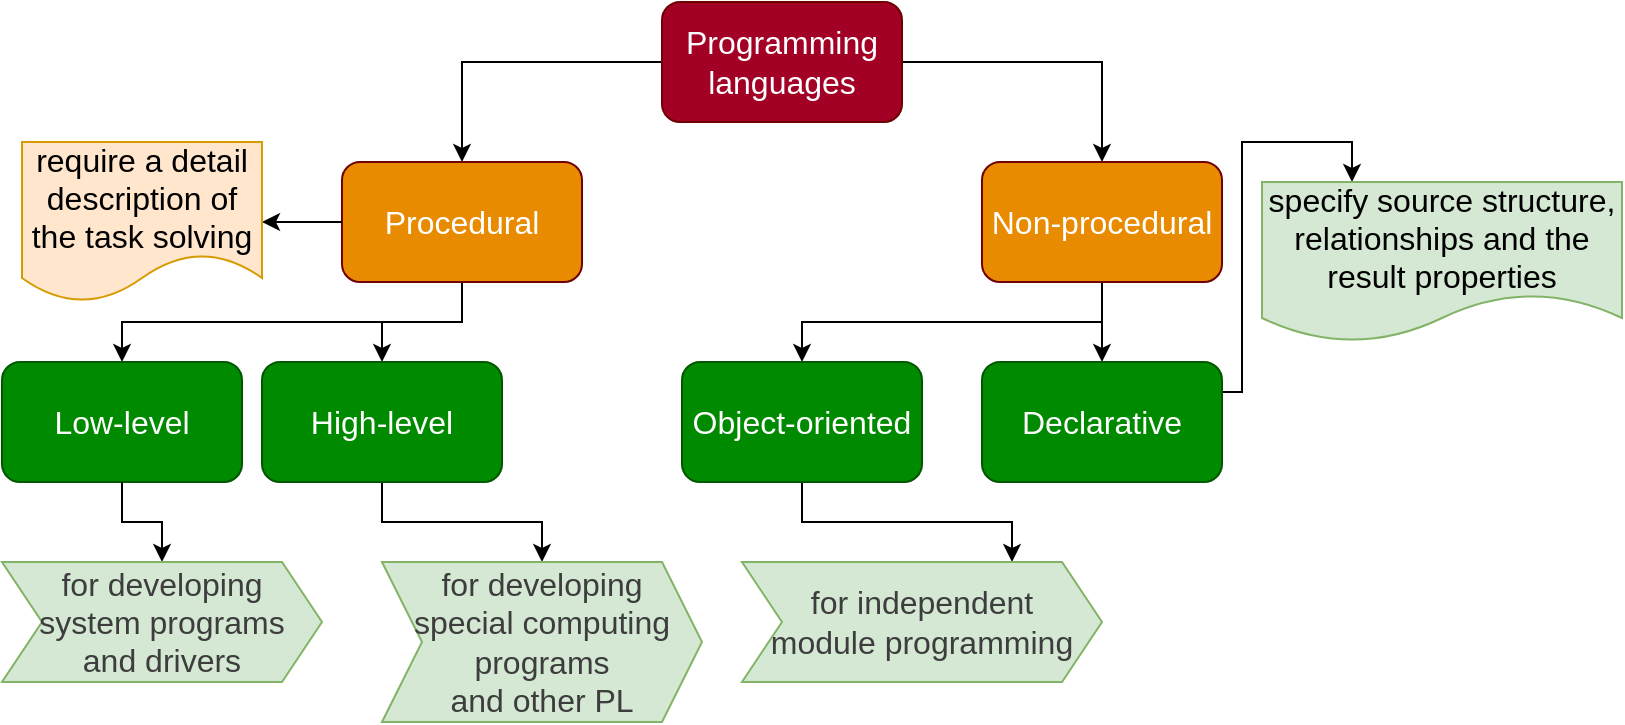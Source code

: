 <mxfile version="13.7.3" type="github">
  <diagram id="tOd1ITvcoNVIFTv6Ri5O" name="Page-1">
    <mxGraphModel dx="782" dy="380" grid="1" gridSize="10" guides="1" tooltips="1" connect="1" arrows="1" fold="1" page="1" pageScale="1" pageWidth="1169" pageHeight="1654" math="0" shadow="0">
      <root>
        <mxCell id="0" />
        <mxCell id="1" parent="0" />
        <mxCell id="wlVTKSUEh0EewYj-KUEl-8" style="edgeStyle=orthogonalEdgeStyle;rounded=0;orthogonalLoop=1;jettySize=auto;html=1;exitX=0;exitY=0.5;exitDx=0;exitDy=0;fontFamily=Helvetica;fontSize=16;" edge="1" parent="1" source="wlVTKSUEh0EewYj-KUEl-1" target="wlVTKSUEh0EewYj-KUEl-4">
          <mxGeometry relative="1" as="geometry" />
        </mxCell>
        <mxCell id="wlVTKSUEh0EewYj-KUEl-9" style="edgeStyle=orthogonalEdgeStyle;rounded=0;orthogonalLoop=1;jettySize=auto;html=1;exitX=1;exitY=0.5;exitDx=0;exitDy=0;entryX=0.5;entryY=0;entryDx=0;entryDy=0;fontFamily=Helvetica;fontSize=16;" edge="1" parent="1" source="wlVTKSUEh0EewYj-KUEl-1" target="wlVTKSUEh0EewYj-KUEl-5">
          <mxGeometry relative="1" as="geometry" />
        </mxCell>
        <mxCell id="wlVTKSUEh0EewYj-KUEl-1" value="Programming languages" style="rounded=1;whiteSpace=wrap;html=1;fontSize=16;fillColor=#a20025;strokeColor=#6F0000;fontColor=#ffffff;" vertex="1" parent="1">
          <mxGeometry x="360" y="120" width="120" height="60" as="geometry" />
        </mxCell>
        <mxCell id="wlVTKSUEh0EewYj-KUEl-15" style="edgeStyle=orthogonalEdgeStyle;rounded=0;orthogonalLoop=1;jettySize=auto;html=1;exitX=0.5;exitY=1;exitDx=0;exitDy=0;entryX=0.5;entryY=0;entryDx=0;entryDy=0;fontFamily=Helvetica;fontSize=16;" edge="1" parent="1" source="wlVTKSUEh0EewYj-KUEl-4" target="wlVTKSUEh0EewYj-KUEl-14">
          <mxGeometry relative="1" as="geometry" />
        </mxCell>
        <mxCell id="wlVTKSUEh0EewYj-KUEl-18" style="edgeStyle=orthogonalEdgeStyle;rounded=0;orthogonalLoop=1;jettySize=auto;html=1;exitX=0.5;exitY=1;exitDx=0;exitDy=0;entryX=0.5;entryY=0;entryDx=0;entryDy=0;fontFamily=Helvetica;fontSize=16;" edge="1" parent="1" source="wlVTKSUEh0EewYj-KUEl-4" target="wlVTKSUEh0EewYj-KUEl-17">
          <mxGeometry relative="1" as="geometry" />
        </mxCell>
        <mxCell id="wlVTKSUEh0EewYj-KUEl-4" value="Procedural" style="rounded=1;whiteSpace=wrap;html=1;fontSize=16;strokeColor=#6F0000;fontColor=#ffffff;fillColor=#E88B00;" vertex="1" parent="1">
          <mxGeometry x="200" y="200" width="120" height="60" as="geometry" />
        </mxCell>
        <mxCell id="wlVTKSUEh0EewYj-KUEl-36" style="edgeStyle=orthogonalEdgeStyle;rounded=0;orthogonalLoop=1;jettySize=auto;html=1;exitX=0.5;exitY=1;exitDx=0;exitDy=0;entryX=0.5;entryY=0;entryDx=0;entryDy=0;fontFamily=Helvetica;fontSize=16;" edge="1" parent="1" source="wlVTKSUEh0EewYj-KUEl-5" target="wlVTKSUEh0EewYj-KUEl-34">
          <mxGeometry relative="1" as="geometry" />
        </mxCell>
        <mxCell id="wlVTKSUEh0EewYj-KUEl-37" style="edgeStyle=orthogonalEdgeStyle;rounded=0;orthogonalLoop=1;jettySize=auto;html=1;exitX=0.5;exitY=1;exitDx=0;exitDy=0;entryX=0.5;entryY=0;entryDx=0;entryDy=0;fontFamily=Helvetica;fontSize=16;" edge="1" parent="1" source="wlVTKSUEh0EewYj-KUEl-5" target="wlVTKSUEh0EewYj-KUEl-35">
          <mxGeometry relative="1" as="geometry" />
        </mxCell>
        <mxCell id="wlVTKSUEh0EewYj-KUEl-5" value="Non-procedural" style="rounded=1;whiteSpace=wrap;html=1;fontSize=16;strokeColor=#6F0000;fontColor=#ffffff;fillColor=#E88B00;" vertex="1" parent="1">
          <mxGeometry x="520" y="200" width="120" height="60" as="geometry" />
        </mxCell>
        <mxCell id="wlVTKSUEh0EewYj-KUEl-12" style="edgeStyle=orthogonalEdgeStyle;rounded=0;orthogonalLoop=1;jettySize=auto;html=1;exitX=0;exitY=0.5;exitDx=0;exitDy=0;entryX=1;entryY=0.5;entryDx=0;entryDy=0;fontFamily=Helvetica;fontSize=16;" edge="1" parent="1" target="wlVTKSUEh0EewYj-KUEl-13" source="wlVTKSUEh0EewYj-KUEl-4">
          <mxGeometry relative="1" as="geometry">
            <mxPoint x="200" y="230" as="sourcePoint" />
          </mxGeometry>
        </mxCell>
        <mxCell id="wlVTKSUEh0EewYj-KUEl-13" value="require a detail description of the task solving" style="shape=document;whiteSpace=wrap;html=1;boundedLbl=1;fontFamily=Helvetica;fontSize=16;strokeColor=#d79b00;fillColor=#ffe6cc;" vertex="1" parent="1">
          <mxGeometry x="40" y="190" width="120" height="80" as="geometry" />
        </mxCell>
        <mxCell id="wlVTKSUEh0EewYj-KUEl-14" value="Low-level" style="rounded=1;whiteSpace=wrap;html=1;fontSize=16;strokeColor=#005700;fontColor=#ffffff;fillColor=#008a00;" vertex="1" parent="1">
          <mxGeometry x="30" y="300" width="120" height="60" as="geometry" />
        </mxCell>
        <mxCell id="wlVTKSUEh0EewYj-KUEl-32" style="edgeStyle=orthogonalEdgeStyle;rounded=0;orthogonalLoop=1;jettySize=auto;html=1;exitX=0.5;exitY=1;exitDx=0;exitDy=0;entryX=0.5;entryY=0;entryDx=0;entryDy=0;fontFamily=Helvetica;fontSize=16;" edge="1" parent="1" source="wlVTKSUEh0EewYj-KUEl-17" target="wlVTKSUEh0EewYj-KUEl-31">
          <mxGeometry relative="1" as="geometry" />
        </mxCell>
        <mxCell id="wlVTKSUEh0EewYj-KUEl-17" value="High-level" style="rounded=1;whiteSpace=wrap;html=1;fontSize=16;strokeColor=#005700;fontColor=#ffffff;fillColor=#008a00;" vertex="1" parent="1">
          <mxGeometry x="160" y="300" width="120" height="60" as="geometry" />
        </mxCell>
        <mxCell id="wlVTKSUEh0EewYj-KUEl-27" style="edgeStyle=orthogonalEdgeStyle;rounded=0;orthogonalLoop=1;jettySize=auto;html=1;exitX=0.5;exitY=1;exitDx=0;exitDy=0;entryX=0.5;entryY=0;entryDx=0;entryDy=0;fontFamily=Helvetica;fontSize=16;" edge="1" parent="1" target="wlVTKSUEh0EewYj-KUEl-28" source="wlVTKSUEh0EewYj-KUEl-14">
          <mxGeometry relative="1" as="geometry">
            <mxPoint x="180" y="360" as="sourcePoint" />
          </mxGeometry>
        </mxCell>
        <mxCell id="wlVTKSUEh0EewYj-KUEl-28" value="&lt;span lang=&quot;EN-US&quot; style=&quot;font-size: 12pt ; line-height: 107% ; font-family: &amp;#34;calibri&amp;#34; , sans-serif ; color: rgb(61 , 61 , 61)&quot;&gt;for developing&lt;br&gt;system programs &lt;br&gt;and drivers&lt;/span&gt;" style="shape=step;perimeter=stepPerimeter;whiteSpace=wrap;html=1;fixedSize=1;fillColor=#d5e8d4;fontFamily=Helvetica;fontSize=16;strokeColor=#82b366;" vertex="1" parent="1">
          <mxGeometry x="30" y="400" width="160" height="60" as="geometry" />
        </mxCell>
        <mxCell id="wlVTKSUEh0EewYj-KUEl-31" value="&lt;span lang=&quot;EN-US&quot; style=&quot;font-size: 12pt ; line-height: 107% ; font-family: &amp;#34;calibri&amp;#34; , sans-serif ; color: rgb(61 , 61 , 61)&quot;&gt;for developing&lt;br&gt;special computing programs &lt;br&gt;and other PL&lt;/span&gt;" style="shape=step;perimeter=stepPerimeter;whiteSpace=wrap;html=1;fixedSize=1;fillColor=#d5e8d4;fontFamily=Helvetica;fontSize=16;strokeColor=#82b366;" vertex="1" parent="1">
          <mxGeometry x="220" y="400" width="160" height="80" as="geometry" />
        </mxCell>
        <mxCell id="wlVTKSUEh0EewYj-KUEl-45" style="edgeStyle=orthogonalEdgeStyle;rounded=0;orthogonalLoop=1;jettySize=auto;html=1;exitX=0.5;exitY=1;exitDx=0;exitDy=0;entryX=0.75;entryY=0;entryDx=0;entryDy=0;fontFamily=Helvetica;fontSize=16;" edge="1" parent="1" source="wlVTKSUEh0EewYj-KUEl-34" target="wlVTKSUEh0EewYj-KUEl-44">
          <mxGeometry relative="1" as="geometry" />
        </mxCell>
        <mxCell id="wlVTKSUEh0EewYj-KUEl-34" value="Object-oriented" style="rounded=1;whiteSpace=wrap;html=1;fontSize=16;strokeColor=#005700;fontColor=#ffffff;fillColor=#008a00;" vertex="1" parent="1">
          <mxGeometry x="370" y="300" width="120" height="60" as="geometry" />
        </mxCell>
        <mxCell id="wlVTKSUEh0EewYj-KUEl-48" style="edgeStyle=orthogonalEdgeStyle;rounded=0;orthogonalLoop=1;jettySize=auto;html=1;exitX=1;exitY=0.25;exitDx=0;exitDy=0;entryX=0.25;entryY=0;entryDx=0;entryDy=0;fontFamily=Helvetica;fontSize=16;" edge="1" parent="1" source="wlVTKSUEh0EewYj-KUEl-35" target="wlVTKSUEh0EewYj-KUEl-47">
          <mxGeometry relative="1" as="geometry">
            <Array as="points">
              <mxPoint x="650" y="315" />
              <mxPoint x="650" y="190" />
              <mxPoint x="705" y="190" />
            </Array>
          </mxGeometry>
        </mxCell>
        <mxCell id="wlVTKSUEh0EewYj-KUEl-35" value="Declarative" style="rounded=1;whiteSpace=wrap;html=1;fontSize=16;strokeColor=#005700;fontColor=#ffffff;fillColor=#008a00;" vertex="1" parent="1">
          <mxGeometry x="520" y="300" width="120" height="60" as="geometry" />
        </mxCell>
        <mxCell id="wlVTKSUEh0EewYj-KUEl-44" value="&lt;span lang=&quot;EN-US&quot; style=&quot;font-size: 12pt ; line-height: 107% ; font-family: &amp;#34;calibri&amp;#34; , sans-serif ; color: rgb(61 , 61 , 61)&quot;&gt;for independent&lt;br&gt;module programming&lt;/span&gt;" style="shape=step;perimeter=stepPerimeter;whiteSpace=wrap;html=1;fixedSize=1;fillColor=#d5e8d4;fontFamily=Helvetica;fontSize=16;strokeColor=#82b366;" vertex="1" parent="1">
          <mxGeometry x="400" y="400" width="180" height="60" as="geometry" />
        </mxCell>
        <mxCell id="wlVTKSUEh0EewYj-KUEl-47" value="specify source structure, relationships and the result properties" style="shape=document;whiteSpace=wrap;html=1;boundedLbl=1;fontFamily=Helvetica;fontSize=16;strokeColor=#82b366;fillColor=#d5e8d4;" vertex="1" parent="1">
          <mxGeometry x="660" y="210" width="180" height="80" as="geometry" />
        </mxCell>
      </root>
    </mxGraphModel>
  </diagram>
</mxfile>
